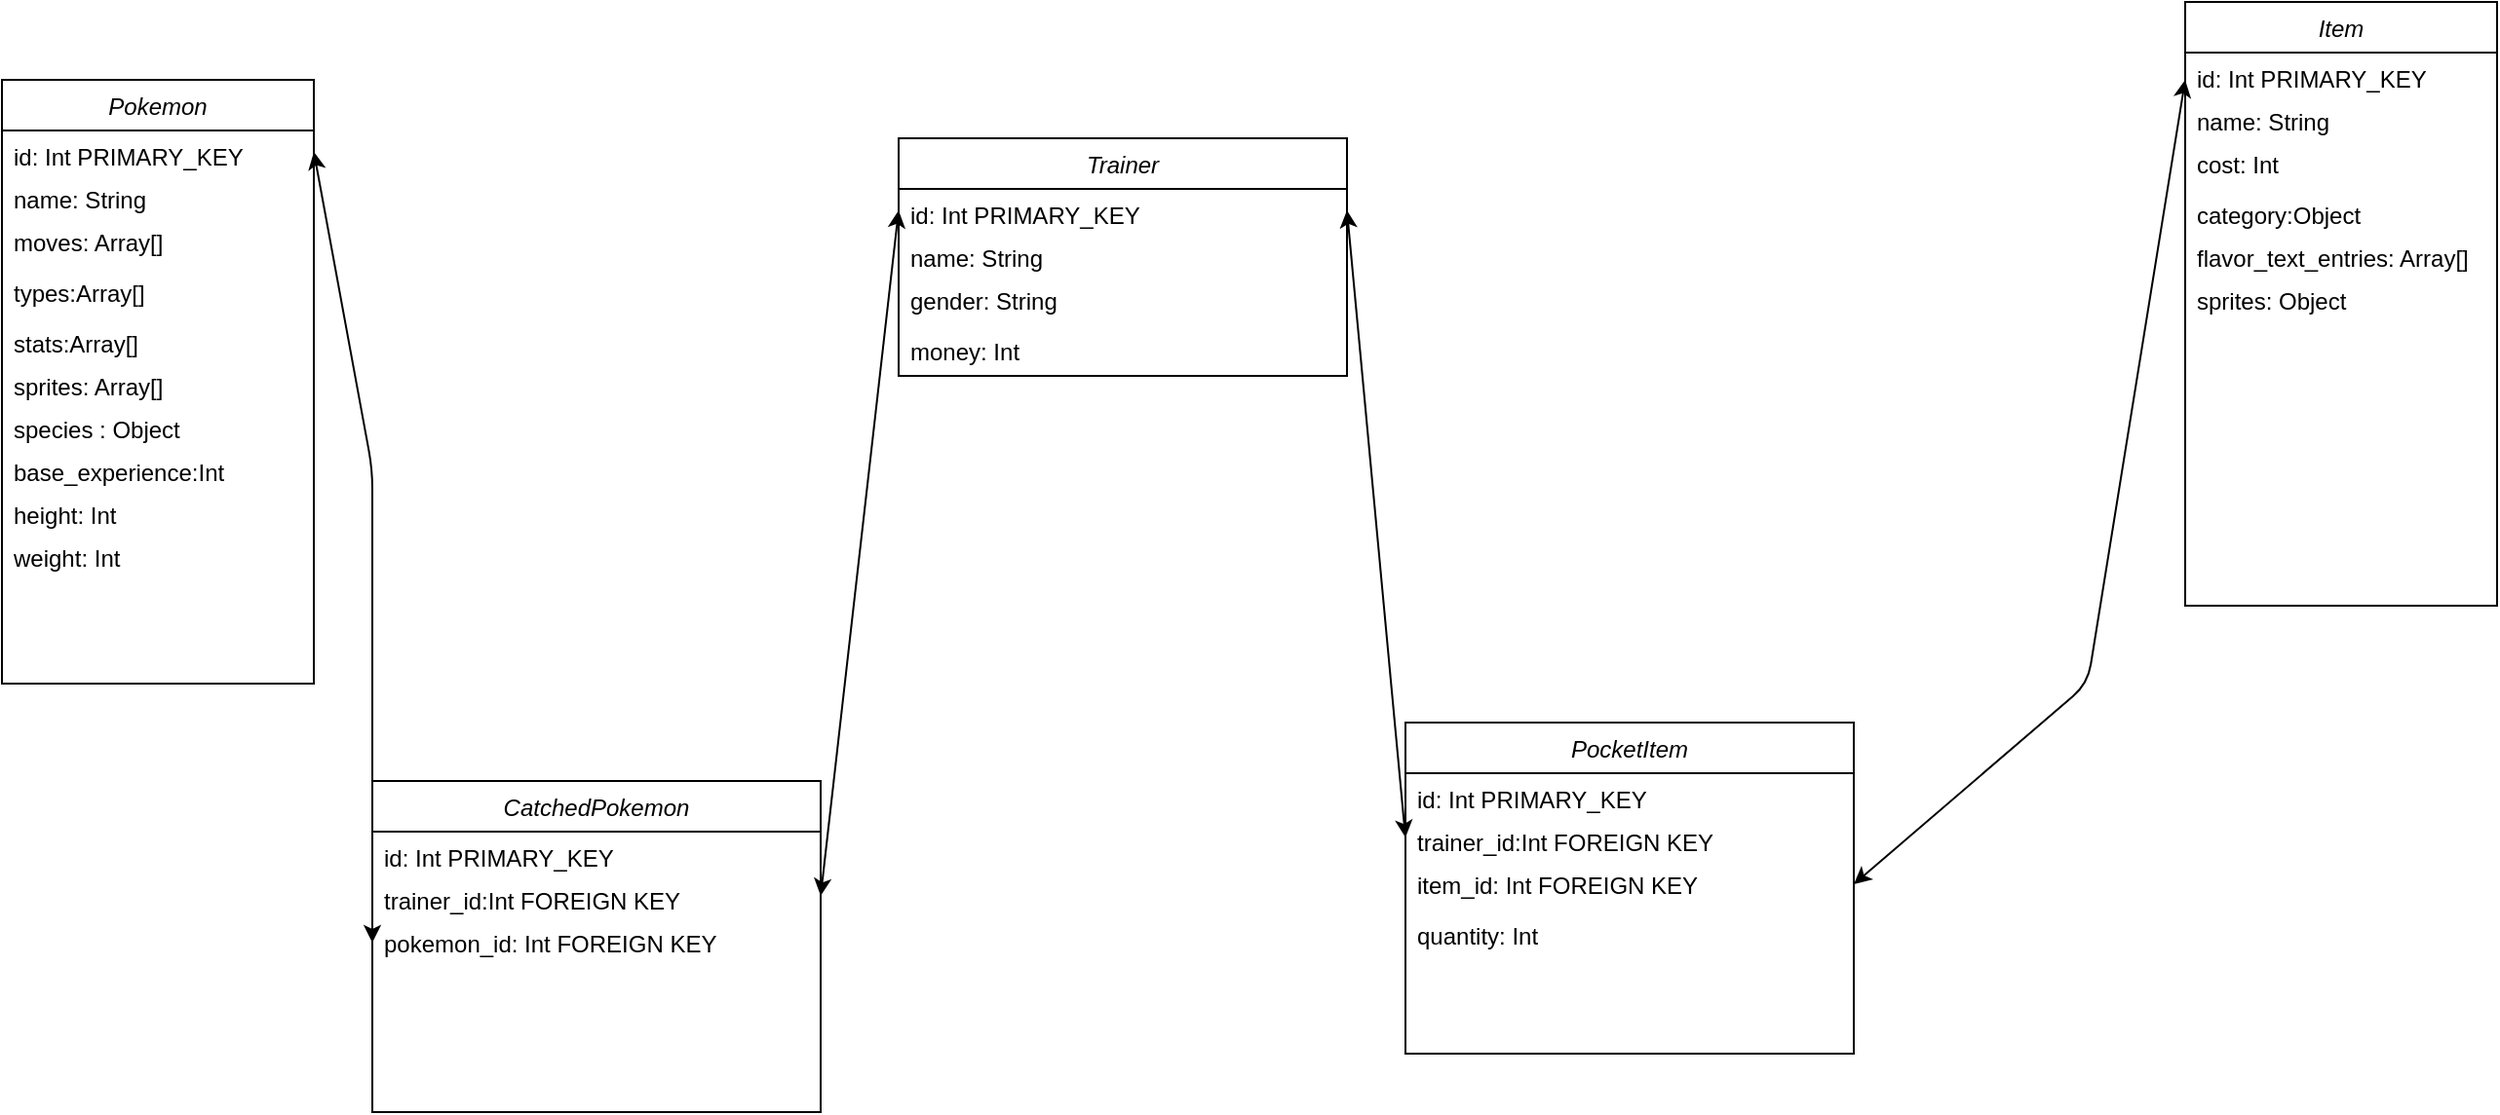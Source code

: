 <mxfile version="14.6.13" type="device"><diagram id="C5RBs43oDa-KdzZeNtuy" name="Page-1"><mxGraphModel dx="1773" dy="703" grid="1" gridSize="10" guides="1" tooltips="1" connect="1" arrows="1" fold="1" page="1" pageScale="1" pageWidth="827" pageHeight="1169" math="0" shadow="0"><root><mxCell id="WIyWlLk6GJQsqaUBKTNV-0"/><mxCell id="WIyWlLk6GJQsqaUBKTNV-1" parent="WIyWlLk6GJQsqaUBKTNV-0"/><mxCell id="zkfFHV4jXpPFQw0GAbJ--0" value="Pokemon" style="swimlane;fontStyle=2;align=center;verticalAlign=top;childLayout=stackLayout;horizontal=1;startSize=26;horizontalStack=0;resizeParent=1;resizeLast=0;collapsible=1;marginBottom=0;rounded=0;shadow=0;strokeWidth=1;" parent="WIyWlLk6GJQsqaUBKTNV-1" vertex="1"><mxGeometry x="-640" y="160" width="160" height="310" as="geometry"><mxRectangle x="220" y="120" width="160" height="26" as="alternateBounds"/></mxGeometry></mxCell><mxCell id="9baIeBi0MdaMWYdWYzc1-4" value="id: Int PRIMARY_KEY" style="text;align=left;verticalAlign=top;spacingLeft=4;spacingRight=4;overflow=hidden;rotatable=0;points=[[0,0.5],[1,0.5]];portConstraint=eastwest;rounded=0;shadow=0;html=0;" parent="zkfFHV4jXpPFQw0GAbJ--0" vertex="1"><mxGeometry y="26" width="160" height="22" as="geometry"/></mxCell><mxCell id="9baIeBi0MdaMWYdWYzc1-8" value="name: String" style="text;align=left;verticalAlign=top;spacingLeft=4;spacingRight=4;overflow=hidden;rotatable=0;points=[[0,0.5],[1,0.5]];portConstraint=eastwest;rounded=0;shadow=0;html=0;" parent="zkfFHV4jXpPFQw0GAbJ--0" vertex="1"><mxGeometry y="48" width="160" height="22" as="geometry"/></mxCell><mxCell id="zkfFHV4jXpPFQw0GAbJ--1" value="moves: Array[]" style="text;align=left;verticalAlign=top;spacingLeft=4;spacingRight=4;overflow=hidden;rotatable=0;points=[[0,0.5],[1,0.5]];portConstraint=eastwest;" parent="zkfFHV4jXpPFQw0GAbJ--0" vertex="1"><mxGeometry y="70" width="160" height="26" as="geometry"/></mxCell><mxCell id="zkfFHV4jXpPFQw0GAbJ--2" value="types:Array[]" style="text;align=left;verticalAlign=top;spacingLeft=4;spacingRight=4;overflow=hidden;rotatable=0;points=[[0,0.5],[1,0.5]];portConstraint=eastwest;rounded=0;shadow=0;html=0;" parent="zkfFHV4jXpPFQw0GAbJ--0" vertex="1"><mxGeometry y="96" width="160" height="26" as="geometry"/></mxCell><mxCell id="zkfFHV4jXpPFQw0GAbJ--3" value="stats:Array[]" style="text;align=left;verticalAlign=top;spacingLeft=4;spacingRight=4;overflow=hidden;rotatable=0;points=[[0,0.5],[1,0.5]];portConstraint=eastwest;rounded=0;shadow=0;html=0;" parent="zkfFHV4jXpPFQw0GAbJ--0" vertex="1"><mxGeometry y="122" width="160" height="22" as="geometry"/></mxCell><mxCell id="9baIeBi0MdaMWYdWYzc1-1" value="sprites: Array[]" style="text;align=left;verticalAlign=top;spacingLeft=4;spacingRight=4;overflow=hidden;rotatable=0;points=[[0,0.5],[1,0.5]];portConstraint=eastwest;rounded=0;shadow=0;html=0;" parent="zkfFHV4jXpPFQw0GAbJ--0" vertex="1"><mxGeometry y="144" width="160" height="22" as="geometry"/></mxCell><mxCell id="9baIeBi0MdaMWYdWYzc1-2" value="species : Object" style="text;align=left;verticalAlign=top;spacingLeft=4;spacingRight=4;overflow=hidden;rotatable=0;points=[[0,0.5],[1,0.5]];portConstraint=eastwest;rounded=0;shadow=0;html=0;" parent="zkfFHV4jXpPFQw0GAbJ--0" vertex="1"><mxGeometry y="166" width="160" height="22" as="geometry"/></mxCell><mxCell id="9baIeBi0MdaMWYdWYzc1-3" value="base_experience:Int" style="text;align=left;verticalAlign=top;spacingLeft=4;spacingRight=4;overflow=hidden;rotatable=0;points=[[0,0.5],[1,0.5]];portConstraint=eastwest;rounded=0;shadow=0;html=0;" parent="zkfFHV4jXpPFQw0GAbJ--0" vertex="1"><mxGeometry y="188" width="160" height="22" as="geometry"/></mxCell><mxCell id="9baIeBi0MdaMWYdWYzc1-6" value="height: Int" style="text;align=left;verticalAlign=top;spacingLeft=4;spacingRight=4;overflow=hidden;rotatable=0;points=[[0,0.5],[1,0.5]];portConstraint=eastwest;rounded=0;shadow=0;html=0;" parent="zkfFHV4jXpPFQw0GAbJ--0" vertex="1"><mxGeometry y="210" width="160" height="22" as="geometry"/></mxCell><mxCell id="9baIeBi0MdaMWYdWYzc1-7" value="weight: Int&#10;" style="text;align=left;verticalAlign=top;spacingLeft=4;spacingRight=4;overflow=hidden;rotatable=0;points=[[0,0.5],[1,0.5]];portConstraint=eastwest;rounded=0;shadow=0;html=0;" parent="zkfFHV4jXpPFQw0GAbJ--0" vertex="1"><mxGeometry y="232" width="160" height="22" as="geometry"/></mxCell><mxCell id="9baIeBi0MdaMWYdWYzc1-9" value="Item" style="swimlane;fontStyle=2;align=center;verticalAlign=top;childLayout=stackLayout;horizontal=1;startSize=26;horizontalStack=0;resizeParent=1;resizeLast=0;collapsible=1;marginBottom=0;rounded=0;shadow=0;strokeWidth=1;" parent="WIyWlLk6GJQsqaUBKTNV-1" vertex="1"><mxGeometry x="480" y="120" width="160" height="310" as="geometry"><mxRectangle x="220" y="120" width="160" height="26" as="alternateBounds"/></mxGeometry></mxCell><mxCell id="9baIeBi0MdaMWYdWYzc1-10" value="id: Int PRIMARY_KEY" style="text;align=left;verticalAlign=top;spacingLeft=4;spacingRight=4;overflow=hidden;rotatable=0;points=[[0,0.5],[1,0.5]];portConstraint=eastwest;rounded=0;shadow=0;html=0;" parent="9baIeBi0MdaMWYdWYzc1-9" vertex="1"><mxGeometry y="26" width="160" height="22" as="geometry"/></mxCell><mxCell id="9baIeBi0MdaMWYdWYzc1-11" value="name: String" style="text;align=left;verticalAlign=top;spacingLeft=4;spacingRight=4;overflow=hidden;rotatable=0;points=[[0,0.5],[1,0.5]];portConstraint=eastwest;rounded=0;shadow=0;html=0;" parent="9baIeBi0MdaMWYdWYzc1-9" vertex="1"><mxGeometry y="48" width="160" height="22" as="geometry"/></mxCell><mxCell id="9baIeBi0MdaMWYdWYzc1-12" value="cost: Int" style="text;align=left;verticalAlign=top;spacingLeft=4;spacingRight=4;overflow=hidden;rotatable=0;points=[[0,0.5],[1,0.5]];portConstraint=eastwest;" parent="9baIeBi0MdaMWYdWYzc1-9" vertex="1"><mxGeometry y="70" width="160" height="26" as="geometry"/></mxCell><mxCell id="9baIeBi0MdaMWYdWYzc1-14" value="category:Object" style="text;align=left;verticalAlign=top;spacingLeft=4;spacingRight=4;overflow=hidden;rotatable=0;points=[[0,0.5],[1,0.5]];portConstraint=eastwest;rounded=0;shadow=0;html=0;" parent="9baIeBi0MdaMWYdWYzc1-9" vertex="1"><mxGeometry y="96" width="160" height="22" as="geometry"/></mxCell><mxCell id="9baIeBi0MdaMWYdWYzc1-16" value="flavor_text_entries: Array[]" style="text;align=left;verticalAlign=top;spacingLeft=4;spacingRight=4;overflow=hidden;rotatable=0;points=[[0,0.5],[1,0.5]];portConstraint=eastwest;rounded=0;shadow=0;html=0;" parent="9baIeBi0MdaMWYdWYzc1-9" vertex="1"><mxGeometry y="118" width="160" height="22" as="geometry"/></mxCell><mxCell id="9baIeBi0MdaMWYdWYzc1-17" value="sprites: Object" style="text;align=left;verticalAlign=top;spacingLeft=4;spacingRight=4;overflow=hidden;rotatable=0;points=[[0,0.5],[1,0.5]];portConstraint=eastwest;rounded=0;shadow=0;html=0;" parent="9baIeBi0MdaMWYdWYzc1-9" vertex="1"><mxGeometry y="140" width="160" height="22" as="geometry"/></mxCell><mxCell id="9baIeBi0MdaMWYdWYzc1-20" value="Trainer" style="swimlane;fontStyle=2;align=center;verticalAlign=top;childLayout=stackLayout;horizontal=1;startSize=26;horizontalStack=0;resizeParent=1;resizeLast=0;collapsible=1;marginBottom=0;rounded=0;shadow=0;strokeWidth=1;" parent="WIyWlLk6GJQsqaUBKTNV-1" vertex="1"><mxGeometry x="-180" y="190" width="230" height="122" as="geometry"><mxRectangle x="220" y="120" width="160" height="26" as="alternateBounds"/></mxGeometry></mxCell><mxCell id="9baIeBi0MdaMWYdWYzc1-21" value="id: Int PRIMARY_KEY" style="text;align=left;verticalAlign=top;spacingLeft=4;spacingRight=4;overflow=hidden;rotatable=0;points=[[0,0.5],[1,0.5]];portConstraint=eastwest;rounded=0;shadow=0;html=0;" parent="9baIeBi0MdaMWYdWYzc1-20" vertex="1"><mxGeometry y="26" width="230" height="22" as="geometry"/></mxCell><mxCell id="9baIeBi0MdaMWYdWYzc1-22" value="name: String" style="text;align=left;verticalAlign=top;spacingLeft=4;spacingRight=4;overflow=hidden;rotatable=0;points=[[0,0.5],[1,0.5]];portConstraint=eastwest;rounded=0;shadow=0;html=0;" parent="9baIeBi0MdaMWYdWYzc1-20" vertex="1"><mxGeometry y="48" width="230" height="22" as="geometry"/></mxCell><mxCell id="9baIeBi0MdaMWYdWYzc1-23" value="gender: String" style="text;align=left;verticalAlign=top;spacingLeft=4;spacingRight=4;overflow=hidden;rotatable=0;points=[[0,0.5],[1,0.5]];portConstraint=eastwest;" parent="9baIeBi0MdaMWYdWYzc1-20" vertex="1"><mxGeometry y="70" width="230" height="26" as="geometry"/></mxCell><mxCell id="u6r1-VnDeqZKtJ1_8l8o-0" value="money: Int&#10;" style="text;align=left;verticalAlign=top;spacingLeft=4;spacingRight=4;overflow=hidden;rotatable=0;points=[[0,0.5],[1,0.5]];portConstraint=eastwest;" vertex="1" parent="9baIeBi0MdaMWYdWYzc1-20"><mxGeometry y="96" width="230" height="26" as="geometry"/></mxCell><mxCell id="9baIeBi0MdaMWYdWYzc1-32" value="PocketItem" style="swimlane;fontStyle=2;align=center;verticalAlign=top;childLayout=stackLayout;horizontal=1;startSize=26;horizontalStack=0;resizeParent=1;resizeLast=0;collapsible=1;marginBottom=0;rounded=0;shadow=0;strokeWidth=1;" parent="WIyWlLk6GJQsqaUBKTNV-1" vertex="1"><mxGeometry x="80" y="490" width="230" height="170" as="geometry"><mxRectangle x="220" y="120" width="160" height="26" as="alternateBounds"/></mxGeometry></mxCell><mxCell id="9baIeBi0MdaMWYdWYzc1-33" value="id: Int PRIMARY_KEY" style="text;align=left;verticalAlign=top;spacingLeft=4;spacingRight=4;overflow=hidden;rotatable=0;points=[[0,0.5],[1,0.5]];portConstraint=eastwest;rounded=0;shadow=0;html=0;" parent="9baIeBi0MdaMWYdWYzc1-32" vertex="1"><mxGeometry y="26" width="230" height="22" as="geometry"/></mxCell><mxCell id="9baIeBi0MdaMWYdWYzc1-34" value="trainer_id:Int FOREIGN KEY" style="text;align=left;verticalAlign=top;spacingLeft=4;spacingRight=4;overflow=hidden;rotatable=0;points=[[0,0.5],[1,0.5]];portConstraint=eastwest;rounded=0;shadow=0;html=0;" parent="9baIeBi0MdaMWYdWYzc1-32" vertex="1"><mxGeometry y="48" width="230" height="22" as="geometry"/></mxCell><mxCell id="9baIeBi0MdaMWYdWYzc1-35" value="item_id: Int FOREIGN KEY" style="text;align=left;verticalAlign=top;spacingLeft=4;spacingRight=4;overflow=hidden;rotatable=0;points=[[0,0.5],[1,0.5]];portConstraint=eastwest;" parent="9baIeBi0MdaMWYdWYzc1-32" vertex="1"><mxGeometry y="70" width="230" height="26" as="geometry"/></mxCell><mxCell id="9baIeBi0MdaMWYdWYzc1-43" value="quantity: Int" style="text;align=left;verticalAlign=top;spacingLeft=4;spacingRight=4;overflow=hidden;rotatable=0;points=[[0,0.5],[1,0.5]];portConstraint=eastwest;" parent="9baIeBi0MdaMWYdWYzc1-32" vertex="1"><mxGeometry y="96" width="230" height="26" as="geometry"/></mxCell><mxCell id="9baIeBi0MdaMWYdWYzc1-44" value="" style="endArrow=classic;startArrow=classic;html=1;entryX=0;entryY=0.636;entryDx=0;entryDy=0;entryPerimeter=0;exitX=1;exitY=0.5;exitDx=0;exitDy=0;" parent="WIyWlLk6GJQsqaUBKTNV-1" source="9baIeBi0MdaMWYdWYzc1-35" target="9baIeBi0MdaMWYdWYzc1-10" edge="1"><mxGeometry width="50" height="50" relative="1" as="geometry"><mxPoint x="200" y="450" as="sourcePoint"/><mxPoint x="460" y="160" as="targetPoint"/><Array as="points"><mxPoint x="430" y="470"/></Array></mxGeometry></mxCell><mxCell id="9baIeBi0MdaMWYdWYzc1-45" value="" style="endArrow=classic;startArrow=classic;html=1;entryX=1;entryY=0.5;entryDx=0;entryDy=0;exitX=0;exitY=0.5;exitDx=0;exitDy=0;" parent="WIyWlLk6GJQsqaUBKTNV-1" source="9baIeBi0MdaMWYdWYzc1-34" target="9baIeBi0MdaMWYdWYzc1-21" edge="1"><mxGeometry width="50" height="50" relative="1" as="geometry"><mxPoint x="-10" y="560" as="sourcePoint"/><mxPoint x="250" y="400" as="targetPoint"/><Array as="points"/></mxGeometry></mxCell><mxCell id="9baIeBi0MdaMWYdWYzc1-46" value="CatchedPokemon" style="swimlane;fontStyle=2;align=center;verticalAlign=top;childLayout=stackLayout;horizontal=1;startSize=26;horizontalStack=0;resizeParent=1;resizeLast=0;collapsible=1;marginBottom=0;rounded=0;shadow=0;strokeWidth=1;" parent="WIyWlLk6GJQsqaUBKTNV-1" vertex="1"><mxGeometry x="-450" y="520" width="230" height="170" as="geometry"><mxRectangle x="220" y="120" width="160" height="26" as="alternateBounds"/></mxGeometry></mxCell><mxCell id="9baIeBi0MdaMWYdWYzc1-47" value="id: Int PRIMARY_KEY" style="text;align=left;verticalAlign=top;spacingLeft=4;spacingRight=4;overflow=hidden;rotatable=0;points=[[0,0.5],[1,0.5]];portConstraint=eastwest;rounded=0;shadow=0;html=0;" parent="9baIeBi0MdaMWYdWYzc1-46" vertex="1"><mxGeometry y="26" width="230" height="22" as="geometry"/></mxCell><mxCell id="9baIeBi0MdaMWYdWYzc1-48" value="trainer_id:Int FOREIGN KEY" style="text;align=left;verticalAlign=top;spacingLeft=4;spacingRight=4;overflow=hidden;rotatable=0;points=[[0,0.5],[1,0.5]];portConstraint=eastwest;rounded=0;shadow=0;html=0;" parent="9baIeBi0MdaMWYdWYzc1-46" vertex="1"><mxGeometry y="48" width="230" height="22" as="geometry"/></mxCell><mxCell id="9baIeBi0MdaMWYdWYzc1-49" value="pokemon_id: Int FOREIGN KEY" style="text;align=left;verticalAlign=top;spacingLeft=4;spacingRight=4;overflow=hidden;rotatable=0;points=[[0,0.5],[1,0.5]];portConstraint=eastwest;" parent="9baIeBi0MdaMWYdWYzc1-46" vertex="1"><mxGeometry y="70" width="230" height="26" as="geometry"/></mxCell><mxCell id="9baIeBi0MdaMWYdWYzc1-51" value="" style="endArrow=classic;startArrow=classic;html=1;entryX=1;entryY=0.5;entryDx=0;entryDy=0;exitX=0;exitY=0.5;exitDx=0;exitDy=0;" parent="WIyWlLk6GJQsqaUBKTNV-1" source="9baIeBi0MdaMWYdWYzc1-49" target="9baIeBi0MdaMWYdWYzc1-4" edge="1"><mxGeometry width="50" height="50" relative="1" as="geometry"><mxPoint x="-180" y="480" as="sourcePoint"/><mxPoint x="-130" y="430" as="targetPoint"/><Array as="points"><mxPoint x="-450" y="360"/></Array></mxGeometry></mxCell><mxCell id="9baIeBi0MdaMWYdWYzc1-53" value="" style="endArrow=classic;startArrow=classic;html=1;exitX=1;exitY=0.5;exitDx=0;exitDy=0;entryX=0;entryY=0.5;entryDx=0;entryDy=0;" parent="WIyWlLk6GJQsqaUBKTNV-1" source="9baIeBi0MdaMWYdWYzc1-48" target="9baIeBi0MdaMWYdWYzc1-21" edge="1"><mxGeometry width="50" height="50" relative="1" as="geometry"><mxPoint x="-180" y="480" as="sourcePoint"/><mxPoint x="-250" y="250" as="targetPoint"/><Array as="points"/></mxGeometry></mxCell></root></mxGraphModel></diagram></mxfile>